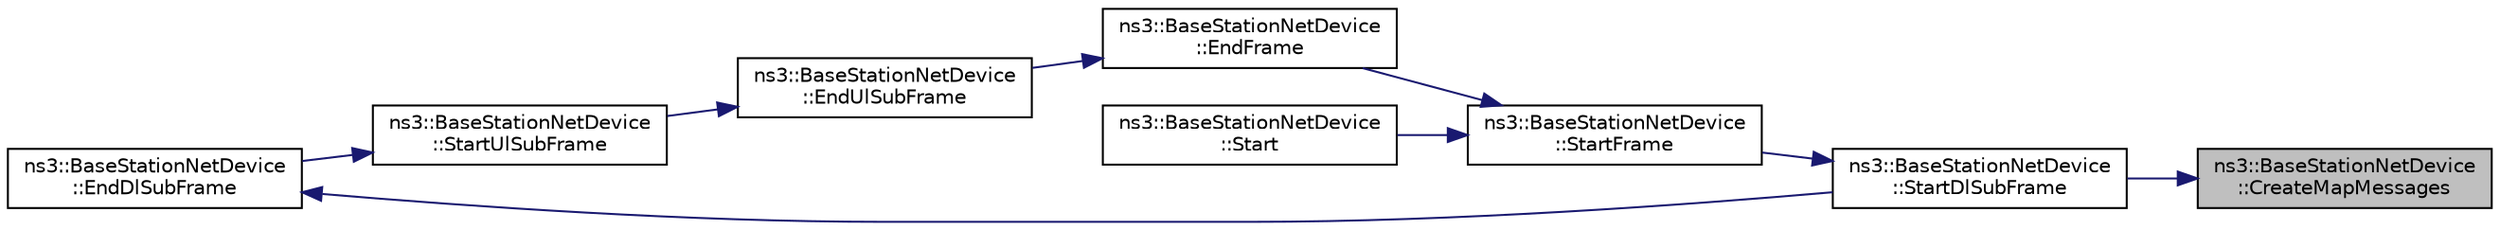 digraph "ns3::BaseStationNetDevice::CreateMapMessages"
{
 // LATEX_PDF_SIZE
  edge [fontname="Helvetica",fontsize="10",labelfontname="Helvetica",labelfontsize="10"];
  node [fontname="Helvetica",fontsize="10",shape=record];
  rankdir="RL";
  Node1 [label="ns3::BaseStationNetDevice\l::CreateMapMessages",height=0.2,width=0.4,color="black", fillcolor="grey75", style="filled", fontcolor="black",tooltip="creates the MAC management messages DL-MAP and UL-MAP"];
  Node1 -> Node2 [dir="back",color="midnightblue",fontsize="10",style="solid",fontname="Helvetica"];
  Node2 [label="ns3::BaseStationNetDevice\l::StartDlSubFrame",height=0.2,width=0.4,color="black", fillcolor="white", style="filled",URL="$classns3_1_1_base_station_net_device.html#a27bab37fd4944f4c8fa93c5911effab3",tooltip="Start DL subframe function."];
  Node2 -> Node3 [dir="back",color="midnightblue",fontsize="10",style="solid",fontname="Helvetica"];
  Node3 [label="ns3::BaseStationNetDevice\l::StartFrame",height=0.2,width=0.4,color="black", fillcolor="white", style="filled",URL="$classns3_1_1_base_station_net_device.html#a5c6904d46b239de002ea4d947c996099",tooltip="Start frame function."];
  Node3 -> Node4 [dir="back",color="midnightblue",fontsize="10",style="solid",fontname="Helvetica"];
  Node4 [label="ns3::BaseStationNetDevice\l::EndFrame",height=0.2,width=0.4,color="black", fillcolor="white", style="filled",URL="$classns3_1_1_base_station_net_device.html#abc0935e4af2375b6ebf5b62f2e041703",tooltip="End frame function."];
  Node4 -> Node5 [dir="back",color="midnightblue",fontsize="10",style="solid",fontname="Helvetica"];
  Node5 [label="ns3::BaseStationNetDevice\l::EndUlSubFrame",height=0.2,width=0.4,color="black", fillcolor="white", style="filled",URL="$classns3_1_1_base_station_net_device.html#acb6787d90c40a8b2e8ce2c504a172f7a",tooltip="End UL subframe function."];
  Node5 -> Node6 [dir="back",color="midnightblue",fontsize="10",style="solid",fontname="Helvetica"];
  Node6 [label="ns3::BaseStationNetDevice\l::StartUlSubFrame",height=0.2,width=0.4,color="black", fillcolor="white", style="filled",URL="$classns3_1_1_base_station_net_device.html#adb3fc441a44d0b6e9c1d032b73a3d34b",tooltip="Start UL subframe function."];
  Node6 -> Node7 [dir="back",color="midnightblue",fontsize="10",style="solid",fontname="Helvetica"];
  Node7 [label="ns3::BaseStationNetDevice\l::EndDlSubFrame",height=0.2,width=0.4,color="black", fillcolor="white", style="filled",URL="$classns3_1_1_base_station_net_device.html#a0d20b289eddae756199cc8d11d4db589",tooltip="End DL subframe function."];
  Node7 -> Node2 [dir="back",color="midnightblue",fontsize="10",style="solid",fontname="Helvetica"];
  Node3 -> Node8 [dir="back",color="midnightblue",fontsize="10",style="solid",fontname="Helvetica"];
  Node8 [label="ns3::BaseStationNetDevice\l::Start",height=0.2,width=0.4,color="black", fillcolor="white", style="filled",URL="$classns3_1_1_base_station_net_device.html#a67d7c6397e8a2333e6be4c68224653ef",tooltip="Start device."];
}

